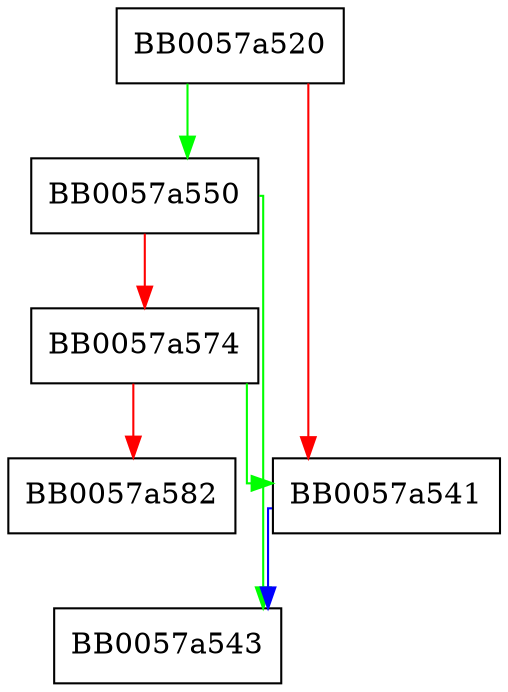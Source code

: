 digraph ossl_dh_params_fromdata {
  node [shape="box"];
  graph [splines=ortho];
  BB0057a520 -> BB0057a550 [color="green"];
  BB0057a520 -> BB0057a541 [color="red"];
  BB0057a541 -> BB0057a543 [color="blue"];
  BB0057a550 -> BB0057a543 [color="green"];
  BB0057a550 -> BB0057a574 [color="red"];
  BB0057a574 -> BB0057a541 [color="green"];
  BB0057a574 -> BB0057a582 [color="red"];
}
